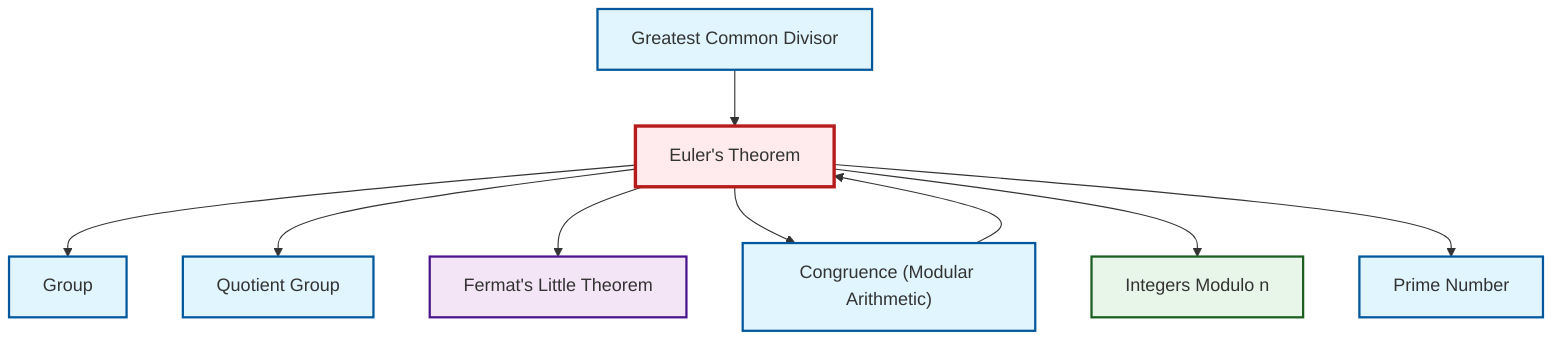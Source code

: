 graph TD
    classDef definition fill:#e1f5fe,stroke:#01579b,stroke-width:2px
    classDef theorem fill:#f3e5f5,stroke:#4a148c,stroke-width:2px
    classDef axiom fill:#fff3e0,stroke:#e65100,stroke-width:2px
    classDef example fill:#e8f5e9,stroke:#1b5e20,stroke-width:2px
    classDef current fill:#ffebee,stroke:#b71c1c,stroke-width:3px
    def-quotient-group["Quotient Group"]:::definition
    thm-euler["Euler's Theorem"]:::theorem
    def-gcd["Greatest Common Divisor"]:::definition
    def-group["Group"]:::definition
    ex-quotient-integers-mod-n["Integers Modulo n"]:::example
    def-congruence["Congruence (Modular Arithmetic)"]:::definition
    thm-fermat-little["Fermat's Little Theorem"]:::theorem
    def-prime["Prime Number"]:::definition
    thm-euler --> def-group
    def-congruence --> thm-euler
    thm-euler --> def-quotient-group
    thm-euler --> thm-fermat-little
    thm-euler --> def-congruence
    def-gcd --> thm-euler
    thm-euler --> ex-quotient-integers-mod-n
    thm-euler --> def-prime
    class thm-euler current